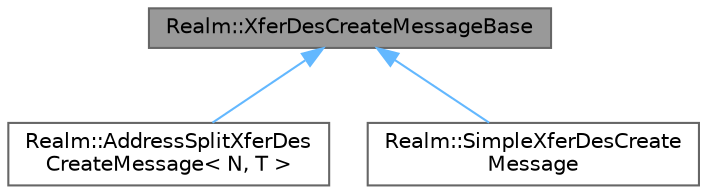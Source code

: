 digraph "Realm::XferDesCreateMessageBase"
{
 // LATEX_PDF_SIZE
  bgcolor="transparent";
  edge [fontname=Helvetica,fontsize=10,labelfontname=Helvetica,labelfontsize=10];
  node [fontname=Helvetica,fontsize=10,shape=box,height=0.2,width=0.4];
  Node1 [id="Node000001",label="Realm::XferDesCreateMessageBase",height=0.2,width=0.4,color="gray40", fillcolor="grey60", style="filled", fontcolor="black",tooltip=" "];
  Node1 -> Node2 [id="edge1_Node000001_Node000002",dir="back",color="steelblue1",style="solid",tooltip=" "];
  Node2 [id="Node000002",label="Realm::AddressSplitXferDes\lCreateMessage\< N, T \>",height=0.2,width=0.4,color="gray40", fillcolor="white", style="filled",URL="$structRealm_1_1AddressSplitXferDesCreateMessage.html",tooltip=" "];
  Node1 -> Node3 [id="edge2_Node000001_Node000003",dir="back",color="steelblue1",style="solid",tooltip=" "];
  Node3 [id="Node000003",label="Realm::SimpleXferDesCreate\lMessage",height=0.2,width=0.4,color="gray40", fillcolor="white", style="filled",URL="$structRealm_1_1SimpleXferDesCreateMessage.html",tooltip=" "];
}

